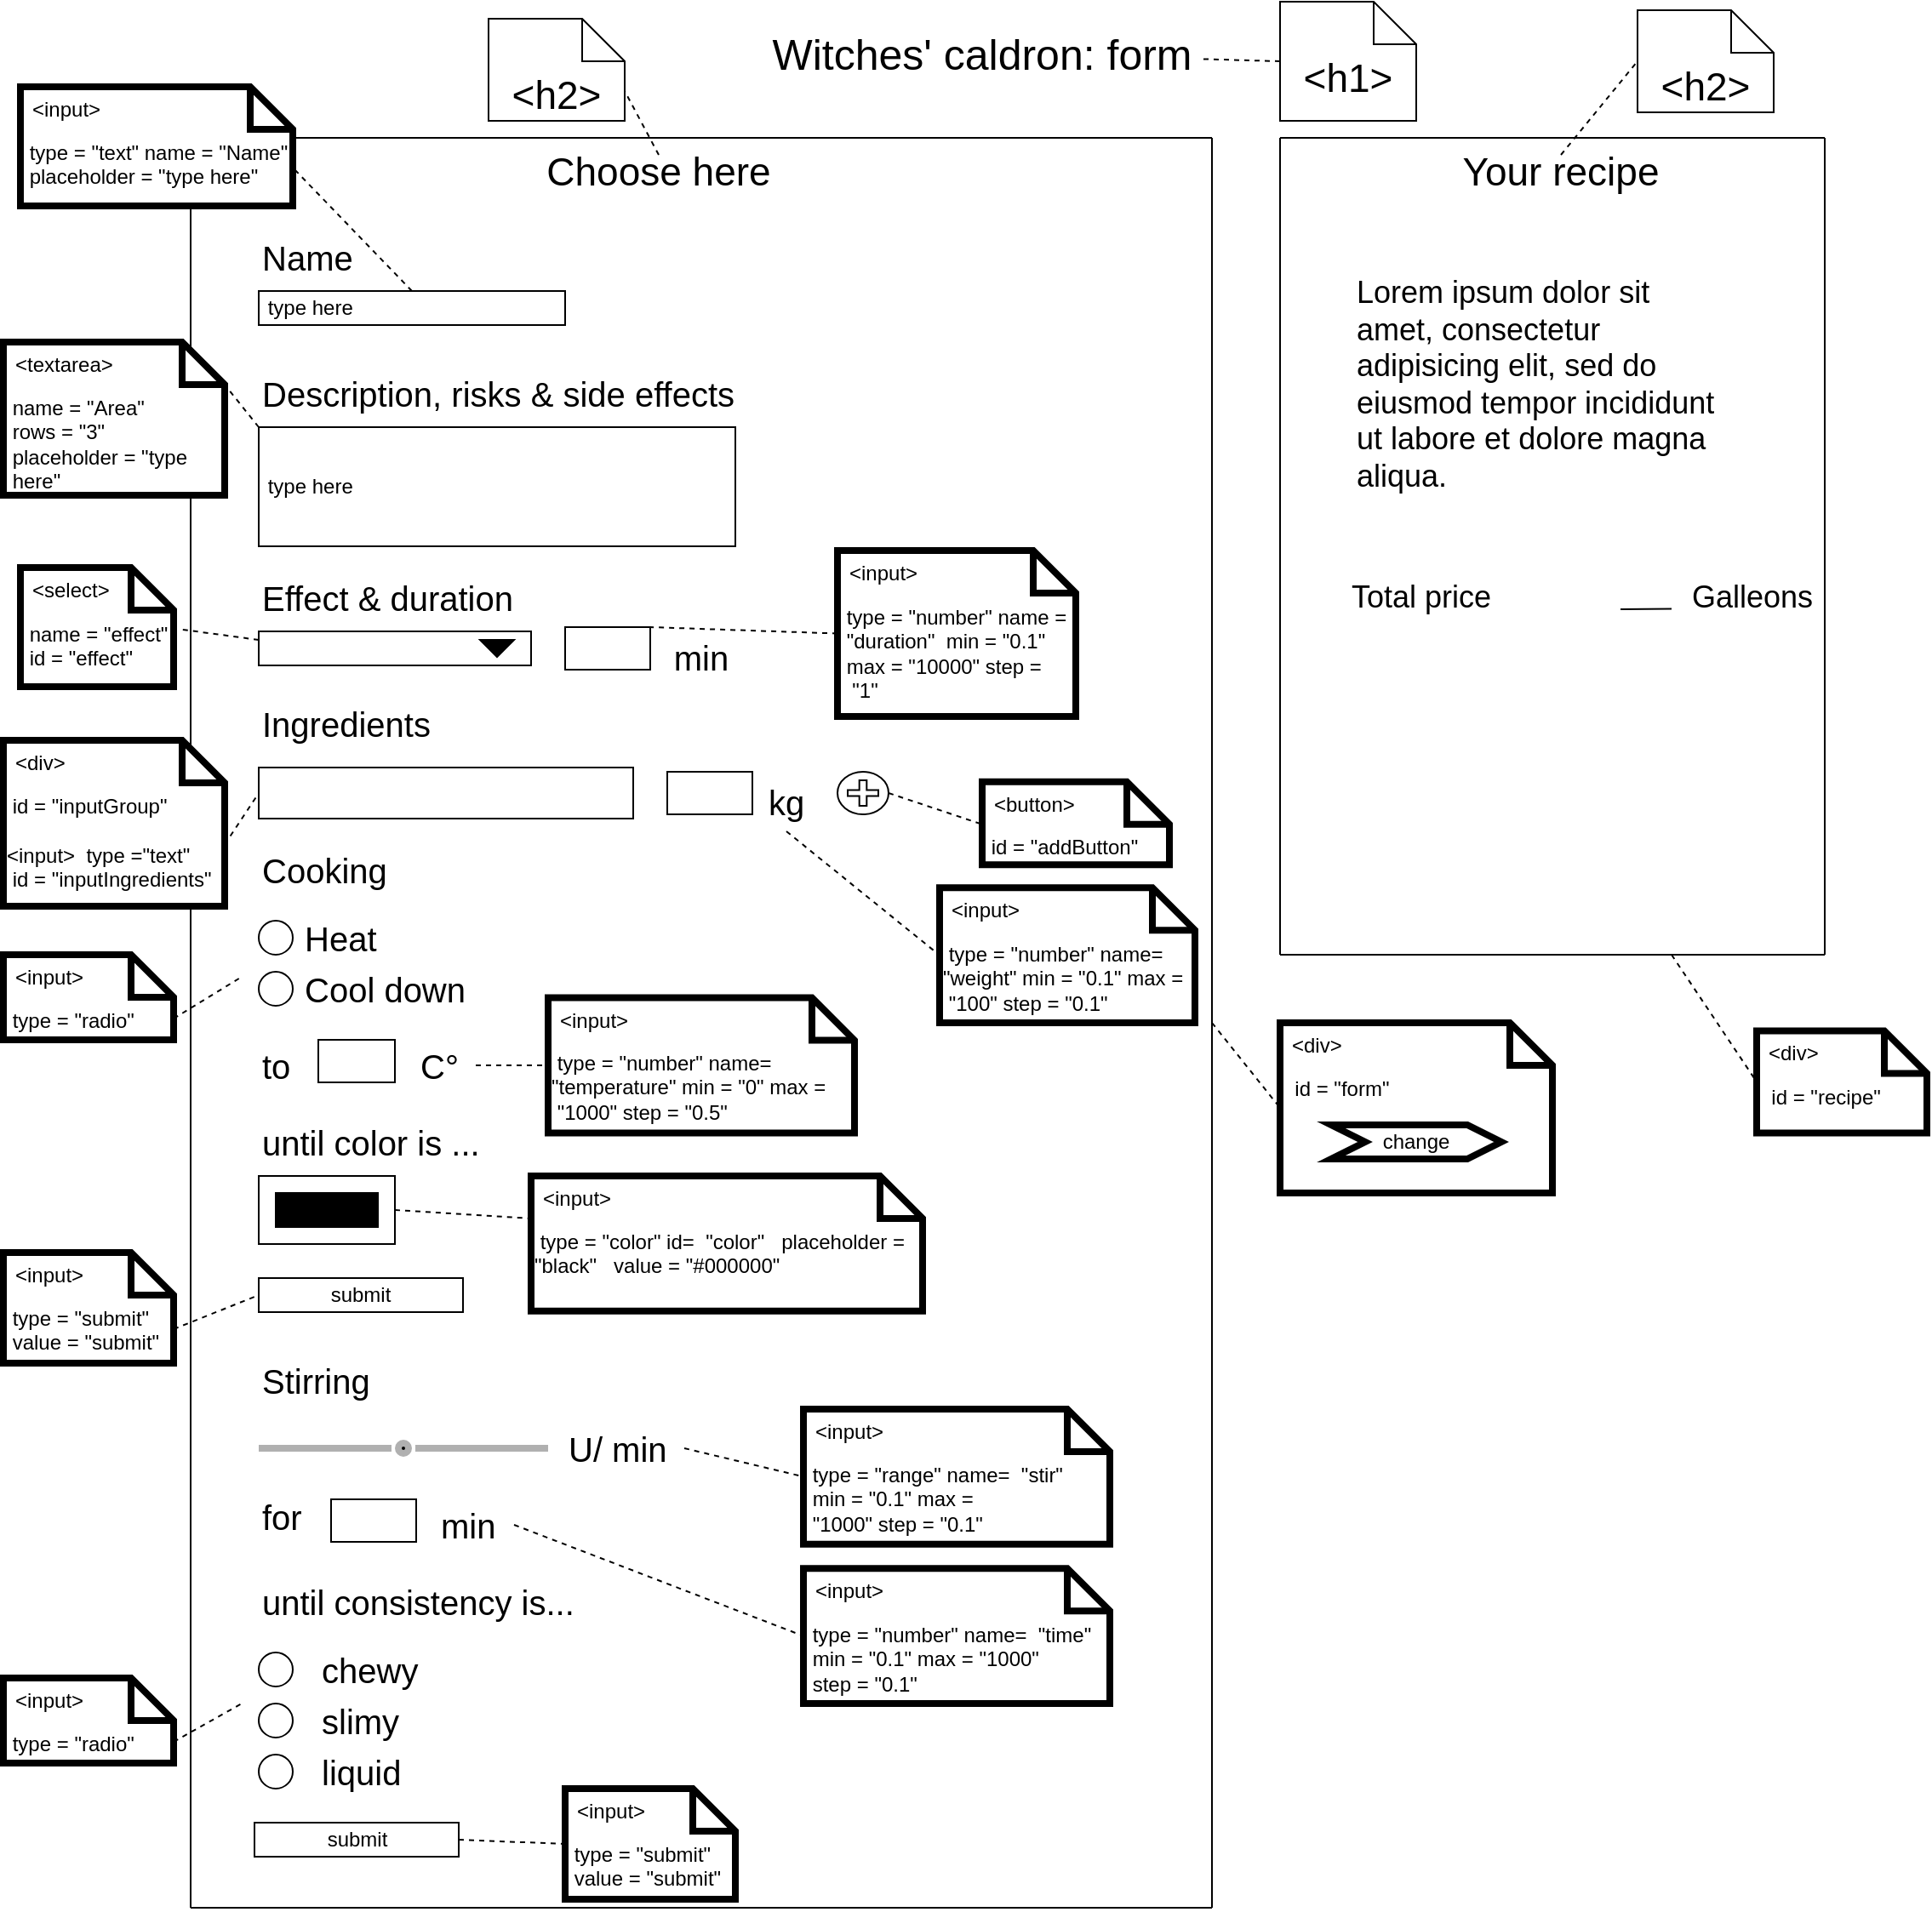 <mxfile version="13.8.7" type="device"><diagram id="XGvoF2S9h4aWeDAN1YXh" name="Page-1"><mxGraphModel dx="1426" dy="783" grid="1" gridSize="10" guides="1" tooltips="1" connect="1" arrows="1" fold="1" page="1" pageScale="1" pageWidth="1169" pageHeight="827" math="0" shadow="0"><root><mxCell id="0"/><mxCell id="1" parent="0"/><mxCell id="gTDQxoXa3avCpcBD8FzB-4" value="&lt;font style=&quot;font-size: 25px&quot;&gt;Witches' caldron: form&lt;/font&gt;" style="text;html=1;strokeColor=none;fillColor=none;align=center;verticalAlign=middle;whiteSpace=wrap;rounded=0;" vertex="1" parent="1"><mxGeometry x="455" width="260" height="60" as="geometry"/></mxCell><mxCell id="gTDQxoXa3avCpcBD8FzB-9" value="&lt;font style=&quot;font-size: 23px&quot;&gt;&amp;lt;h1&amp;gt;&lt;/font&gt;" style="shape=note2;boundedLbl=1;whiteSpace=wrap;html=1;size=25;verticalAlign=top;align=center;" vertex="1" parent="1"><mxGeometry x="760" width="80" height="70" as="geometry"/></mxCell><mxCell id="gTDQxoXa3avCpcBD8FzB-11" value="" style="endArrow=none;dashed=1;html=1;entryX=0;entryY=0.5;entryDx=0;entryDy=0;entryPerimeter=0;" edge="1" parent="1" source="gTDQxoXa3avCpcBD8FzB-4" target="gTDQxoXa3avCpcBD8FzB-9"><mxGeometry width="50" height="50" relative="1" as="geometry"><mxPoint x="480" y="440" as="sourcePoint"/><mxPoint x="530" y="390" as="targetPoint"/></mxGeometry></mxCell><mxCell id="gTDQxoXa3avCpcBD8FzB-12" style="edgeStyle=orthogonalEdgeStyle;rounded=0;orthogonalLoop=1;jettySize=auto;html=1;exitX=0.5;exitY=1;exitDx=0;exitDy=0;exitPerimeter=0;" edge="1" parent="1" source="gTDQxoXa3avCpcBD8FzB-9" target="gTDQxoXa3avCpcBD8FzB-9"><mxGeometry relative="1" as="geometry"/></mxCell><mxCell id="gTDQxoXa3avCpcBD8FzB-13" value="" style="endArrow=none;html=1;" edge="1" parent="1"><mxGeometry width="50" height="50" relative="1" as="geometry"><mxPoint x="120" y="80" as="sourcePoint"/><mxPoint x="720" y="80" as="targetPoint"/></mxGeometry></mxCell><mxCell id="gTDQxoXa3avCpcBD8FzB-15" value="" style="endArrow=none;html=1;" edge="1" parent="1"><mxGeometry width="50" height="50" relative="1" as="geometry"><mxPoint x="120" y="80" as="sourcePoint"/><mxPoint x="120" y="1120" as="targetPoint"/></mxGeometry></mxCell><mxCell id="gTDQxoXa3avCpcBD8FzB-16" value="&lt;font style=&quot;font-size: 23px&quot;&gt;Choose here&lt;/font&gt;" style="text;html=1;strokeColor=none;fillColor=none;align=center;verticalAlign=middle;whiteSpace=wrap;rounded=0;" vertex="1" parent="1"><mxGeometry x="300" y="90" width="190" height="20" as="geometry"/></mxCell><mxCell id="gTDQxoXa3avCpcBD8FzB-17" value="&lt;font style=&quot;font-size: 20px&quot;&gt;Name&lt;/font&gt;" style="text;html=1;strokeColor=none;fillColor=none;align=left;verticalAlign=middle;whiteSpace=wrap;rounded=0;" vertex="1" parent="1"><mxGeometry x="160" y="140" width="80" height="20" as="geometry"/></mxCell><mxCell id="gTDQxoXa3avCpcBD8FzB-18" value="&amp;nbsp;type here" style="rounded=0;whiteSpace=wrap;html=1;align=left;" vertex="1" parent="1"><mxGeometry x="160" y="170" width="180" height="20" as="geometry"/></mxCell><mxCell id="gTDQxoXa3avCpcBD8FzB-19" value="&lt;span style=&quot;font-size: 20px&quot;&gt;Description, risks &amp;amp; side effects&lt;/span&gt;" style="text;html=1;strokeColor=none;fillColor=none;align=left;verticalAlign=middle;whiteSpace=wrap;rounded=0;" vertex="1" parent="1"><mxGeometry x="160" y="220" width="370" height="20" as="geometry"/></mxCell><mxCell id="gTDQxoXa3avCpcBD8FzB-21" value="&lt;p style=&quot;line-height: 120%&quot;&gt;&amp;nbsp;type here&lt;/p&gt;" style="rounded=0;whiteSpace=wrap;html=1;align=left;" vertex="1" parent="1"><mxGeometry x="160" y="250" width="280" height="70" as="geometry"/></mxCell><mxCell id="gTDQxoXa3avCpcBD8FzB-22" value="&lt;span style=&quot;font-size: 20px&quot;&gt;Effect &amp;amp; duration&lt;/span&gt;" style="text;html=1;strokeColor=none;fillColor=none;align=left;verticalAlign=middle;whiteSpace=wrap;rounded=0;" vertex="1" parent="1"><mxGeometry x="160" y="340" width="370" height="20" as="geometry"/></mxCell><mxCell id="gTDQxoXa3avCpcBD8FzB-23" value="" style="rounded=0;whiteSpace=wrap;html=1;" vertex="1" parent="1"><mxGeometry x="160" y="370" width="160" height="20" as="geometry"/></mxCell><mxCell id="gTDQxoXa3avCpcBD8FzB-24" value="" style="triangle;whiteSpace=wrap;html=1;direction=south;fillColor=#000000;" vertex="1" parent="1"><mxGeometry x="290" y="375" width="20" height="10" as="geometry"/></mxCell><mxCell id="gTDQxoXa3avCpcBD8FzB-25" value="" style="rounded=0;whiteSpace=wrap;html=1;" vertex="1" parent="1"><mxGeometry x="340" y="367.5" width="50" height="25" as="geometry"/></mxCell><mxCell id="gTDQxoXa3avCpcBD8FzB-27" value="&lt;font style=&quot;font-size: 20px&quot;&gt;min&lt;/font&gt;" style="text;html=1;strokeColor=none;fillColor=none;align=center;verticalAlign=middle;whiteSpace=wrap;rounded=0;" vertex="1" parent="1"><mxGeometry x="400" y="367.5" width="40" height="35" as="geometry"/></mxCell><mxCell id="gTDQxoXa3avCpcBD8FzB-30" value="&lt;span style=&quot;font-size: 20px&quot;&gt;Ingredients&lt;/span&gt;" style="text;html=1;strokeColor=none;fillColor=none;align=left;verticalAlign=middle;whiteSpace=wrap;rounded=0;" vertex="1" parent="1"><mxGeometry x="160" y="414" width="200" height="20" as="geometry"/></mxCell><mxCell id="gTDQxoXa3avCpcBD8FzB-31" value="" style="rounded=0;whiteSpace=wrap;html=1;" vertex="1" parent="1"><mxGeometry x="160" y="450" width="220" height="30" as="geometry"/></mxCell><mxCell id="gTDQxoXa3avCpcBD8FzB-34" value="" style="shape=mxgraph.bpmn.shape;html=1;verticalLabelPosition=bottom;labelBackgroundColor=#ffffff;verticalAlign=top;align=center;perimeter=ellipsePerimeter;outlineConnect=0;outline=standard;symbol=parallelMultiple;" vertex="1" parent="1"><mxGeometry x="500" y="452.5" width="30" height="25" as="geometry"/></mxCell><mxCell id="gTDQxoXa3avCpcBD8FzB-35" value="" style="rounded=0;whiteSpace=wrap;html=1;" vertex="1" parent="1"><mxGeometry x="400" y="452.5" width="50" height="25" as="geometry"/></mxCell><mxCell id="gTDQxoXa3avCpcBD8FzB-36" value="&lt;font style=&quot;font-size: 20px&quot;&gt;kg&lt;/font&gt;" style="text;html=1;strokeColor=none;fillColor=none;align=center;verticalAlign=middle;whiteSpace=wrap;rounded=0;" vertex="1" parent="1"><mxGeometry x="450" y="452.5" width="40" height="35" as="geometry"/></mxCell><mxCell id="gTDQxoXa3avCpcBD8FzB-37" value="&lt;span style=&quot;font-size: 20px&quot;&gt;Cooking&lt;/span&gt;" style="text;html=1;strokeColor=none;fillColor=none;align=left;verticalAlign=middle;whiteSpace=wrap;rounded=0;" vertex="1" parent="1"><mxGeometry x="160" y="500" width="200" height="20" as="geometry"/></mxCell><mxCell id="gTDQxoXa3avCpcBD8FzB-38" value="" style="ellipse;whiteSpace=wrap;html=1;aspect=fixed;fillColor=#FFFFFF;" vertex="1" parent="1"><mxGeometry x="160" y="540" width="20" height="20" as="geometry"/></mxCell><mxCell id="gTDQxoXa3avCpcBD8FzB-40" value="&lt;span style=&quot;font-size: 20px&quot;&gt;Heat&lt;/span&gt;" style="text;html=1;strokeColor=none;fillColor=none;align=left;verticalAlign=middle;whiteSpace=wrap;rounded=0;" vertex="1" parent="1"><mxGeometry x="185" y="540" width="70" height="20" as="geometry"/></mxCell><mxCell id="gTDQxoXa3avCpcBD8FzB-42" value="" style="ellipse;whiteSpace=wrap;html=1;aspect=fixed;fillColor=#FFFFFF;" vertex="1" parent="1"><mxGeometry x="160" y="570" width="20" height="20" as="geometry"/></mxCell><mxCell id="gTDQxoXa3avCpcBD8FzB-43" value="&lt;span style=&quot;font-size: 20px&quot;&gt;Cool down&lt;/span&gt;" style="text;html=1;strokeColor=none;fillColor=none;align=left;verticalAlign=middle;whiteSpace=wrap;rounded=0;" vertex="1" parent="1"><mxGeometry x="185" y="570" width="110" height="20" as="geometry"/></mxCell><mxCell id="gTDQxoXa3avCpcBD8FzB-44" value="&lt;span style=&quot;font-size: 20px&quot;&gt;to&lt;/span&gt;" style="text;html=1;strokeColor=none;fillColor=none;align=left;verticalAlign=middle;whiteSpace=wrap;rounded=0;" vertex="1" parent="1"><mxGeometry x="160" y="615" width="20" height="20" as="geometry"/></mxCell><mxCell id="gTDQxoXa3avCpcBD8FzB-47" value="" style="rounded=0;whiteSpace=wrap;html=1;" vertex="1" parent="1"><mxGeometry x="195" y="610" width="45" height="25" as="geometry"/></mxCell><mxCell id="gTDQxoXa3avCpcBD8FzB-49" value="&lt;span style=&quot;font-size: 20px&quot;&gt;C°&lt;/span&gt;" style="text;html=1;strokeColor=none;fillColor=none;align=left;verticalAlign=middle;whiteSpace=wrap;rounded=0;" vertex="1" parent="1"><mxGeometry x="252.5" y="615" width="35" height="20" as="geometry"/></mxCell><mxCell id="gTDQxoXa3avCpcBD8FzB-50" value="&lt;span style=&quot;font-size: 20px&quot;&gt;until color is ...&lt;/span&gt;" style="text;html=1;strokeColor=none;fillColor=none;align=left;verticalAlign=middle;whiteSpace=wrap;rounded=0;" vertex="1" parent="1"><mxGeometry x="160" y="660" width="140" height="20" as="geometry"/></mxCell><mxCell id="gTDQxoXa3avCpcBD8FzB-51" value="" style="rounded=0;whiteSpace=wrap;html=1;fillColor=#FFFFFF;" vertex="1" parent="1"><mxGeometry x="160" y="690" width="80" height="40" as="geometry"/></mxCell><mxCell id="gTDQxoXa3avCpcBD8FzB-52" value="" style="rounded=0;whiteSpace=wrap;html=1;fillColor=#000000;" vertex="1" parent="1"><mxGeometry x="170" y="700" width="60" height="20" as="geometry"/></mxCell><mxCell id="gTDQxoXa3avCpcBD8FzB-54" value="submit" style="rounded=0;whiteSpace=wrap;html=1;" vertex="1" parent="1"><mxGeometry x="160" y="750" width="120" height="20" as="geometry"/></mxCell><mxCell id="gTDQxoXa3avCpcBD8FzB-55" value="&lt;span style=&quot;font-size: 20px&quot;&gt;Stirring&lt;/span&gt;" style="text;html=1;strokeColor=none;fillColor=none;align=left;verticalAlign=middle;whiteSpace=wrap;rounded=0;" vertex="1" parent="1"><mxGeometry x="160" y="800" width="200" height="20" as="geometry"/></mxCell><mxCell id="gTDQxoXa3avCpcBD8FzB-56" value="" style="dashed=0;verticalLabelPosition=bottom;verticalAlign=top;align=center;shape=mxgraph.gmdl.sliderDisabled2;strokeColor=#b0b0b0;strokeWidth=4;handleSize=6;shadow=0;hPos=50;fillColor=#000000;" vertex="1" parent="1"><mxGeometry x="160" y="840" width="170" height="20" as="geometry"/></mxCell><mxCell id="gTDQxoXa3avCpcBD8FzB-57" value="&lt;span style=&quot;font-size: 20px&quot;&gt;for&amp;nbsp;&lt;/span&gt;" style="text;html=1;strokeColor=none;fillColor=none;align=left;verticalAlign=middle;whiteSpace=wrap;rounded=0;" vertex="1" parent="1"><mxGeometry x="160" y="880" width="30" height="20" as="geometry"/></mxCell><mxCell id="gTDQxoXa3avCpcBD8FzB-58" value="" style="rounded=0;whiteSpace=wrap;html=1;" vertex="1" parent="1"><mxGeometry x="202.5" y="880" width="50" height="25" as="geometry"/></mxCell><mxCell id="gTDQxoXa3avCpcBD8FzB-59" value="&lt;span style=&quot;font-size: 20px&quot;&gt;min&lt;/span&gt;" style="text;html=1;strokeColor=none;fillColor=none;align=left;verticalAlign=middle;whiteSpace=wrap;rounded=0;" vertex="1" parent="1"><mxGeometry x="265" y="885" width="45" height="20" as="geometry"/></mxCell><mxCell id="gTDQxoXa3avCpcBD8FzB-60" value="&lt;span style=&quot;font-size: 20px&quot;&gt;until consistency is...&lt;/span&gt;" style="text;html=1;strokeColor=none;fillColor=none;align=left;verticalAlign=middle;whiteSpace=wrap;rounded=0;" vertex="1" parent="1"><mxGeometry x="160" y="930" width="200" height="20" as="geometry"/></mxCell><mxCell id="gTDQxoXa3avCpcBD8FzB-62" value="" style="ellipse;whiteSpace=wrap;html=1;aspect=fixed;fillColor=#FFFFFF;" vertex="1" parent="1"><mxGeometry x="160" y="970" width="20" height="20" as="geometry"/></mxCell><mxCell id="gTDQxoXa3avCpcBD8FzB-63" value="" style="ellipse;whiteSpace=wrap;html=1;aspect=fixed;fillColor=#FFFFFF;" vertex="1" parent="1"><mxGeometry x="160" y="1000" width="20" height="20" as="geometry"/></mxCell><mxCell id="gTDQxoXa3avCpcBD8FzB-64" value="" style="ellipse;whiteSpace=wrap;html=1;aspect=fixed;fillColor=#FFFFFF;" vertex="1" parent="1"><mxGeometry x="160" y="1030" width="20" height="20" as="geometry"/></mxCell><mxCell id="gTDQxoXa3avCpcBD8FzB-66" value="&lt;span style=&quot;font-size: 20px&quot;&gt;chewy&lt;/span&gt;" style="text;html=1;strokeColor=none;fillColor=none;align=left;verticalAlign=middle;whiteSpace=wrap;rounded=0;" vertex="1" parent="1"><mxGeometry x="195" y="970" width="70" height="20" as="geometry"/></mxCell><mxCell id="gTDQxoXa3avCpcBD8FzB-67" value="&lt;span style=&quot;font-size: 20px&quot;&gt;slimy&lt;/span&gt;" style="text;html=1;strokeColor=none;fillColor=none;align=left;verticalAlign=middle;whiteSpace=wrap;rounded=0;" vertex="1" parent="1"><mxGeometry x="195" y="1000" width="70" height="20" as="geometry"/></mxCell><mxCell id="gTDQxoXa3avCpcBD8FzB-69" value="&lt;span style=&quot;font-size: 20px&quot;&gt;liquid&lt;/span&gt;" style="text;html=1;strokeColor=none;fillColor=none;align=left;verticalAlign=middle;whiteSpace=wrap;rounded=0;" vertex="1" parent="1"><mxGeometry x="195" y="1030" width="70" height="20" as="geometry"/></mxCell><mxCell id="gTDQxoXa3avCpcBD8FzB-70" value="submit" style="rounded=0;whiteSpace=wrap;html=1;" vertex="1" parent="1"><mxGeometry x="157.5" y="1070" width="120" height="20" as="geometry"/></mxCell><mxCell id="gTDQxoXa3avCpcBD8FzB-72" value="" style="endArrow=none;html=1;" edge="1" parent="1"><mxGeometry width="50" height="50" relative="1" as="geometry"><mxPoint x="120" y="1120" as="sourcePoint"/><mxPoint x="720" y="1120" as="targetPoint"/></mxGeometry></mxCell><mxCell id="gTDQxoXa3avCpcBD8FzB-73" value="" style="endArrow=none;html=1;" edge="1" parent="1"><mxGeometry width="50" height="50" relative="1" as="geometry"><mxPoint x="720" y="1120" as="sourcePoint"/><mxPoint x="720" y="80" as="targetPoint"/></mxGeometry></mxCell><mxCell id="gTDQxoXa3avCpcBD8FzB-74" value="" style="endArrow=none;html=1;" edge="1" parent="1"><mxGeometry width="50" height="50" relative="1" as="geometry"><mxPoint x="760.0" y="80.0" as="sourcePoint"/><mxPoint x="1080" y="80" as="targetPoint"/></mxGeometry></mxCell><mxCell id="gTDQxoXa3avCpcBD8FzB-75" value="" style="endArrow=none;html=1;" edge="1" parent="1"><mxGeometry width="50" height="50" relative="1" as="geometry"><mxPoint x="760" y="560" as="sourcePoint"/><mxPoint x="760" y="80.0" as="targetPoint"/></mxGeometry></mxCell><mxCell id="gTDQxoXa3avCpcBD8FzB-76" value="" style="endArrow=none;html=1;" edge="1" parent="1"><mxGeometry width="50" height="50" relative="1" as="geometry"><mxPoint x="1080" y="560" as="sourcePoint"/><mxPoint x="1080" y="80.0" as="targetPoint"/></mxGeometry></mxCell><mxCell id="gTDQxoXa3avCpcBD8FzB-77" value="&lt;font style=&quot;font-size: 23px&quot;&gt;Your recipe&lt;/font&gt;" style="text;html=1;strokeColor=none;fillColor=none;align=center;verticalAlign=middle;whiteSpace=wrap;rounded=0;" vertex="1" parent="1"><mxGeometry x="830" y="90" width="190" height="20" as="geometry"/></mxCell><mxCell id="gTDQxoXa3avCpcBD8FzB-78" value="&lt;h1&gt;&lt;br&gt;&lt;/h1&gt;&lt;p&gt;&lt;font style=&quot;font-size: 18px&quot;&gt;Lorem ipsum dolor sit amet, consectetur adipisicing elit, sed do eiusmod tempor incididunt ut labore et dolore magna aliqua.&lt;/font&gt;&lt;/p&gt;" style="text;html=1;strokeColor=none;fillColor=none;spacing=5;spacingTop=-20;whiteSpace=wrap;overflow=hidden;rounded=0;" vertex="1" parent="1"><mxGeometry x="800" y="110" width="230" height="260" as="geometry"/></mxCell><mxCell id="gTDQxoXa3avCpcBD8FzB-79" value="&lt;font style=&quot;font-size: 18px&quot;&gt;Total price&lt;/font&gt;" style="text;html=1;strokeColor=none;fillColor=none;align=left;verticalAlign=middle;whiteSpace=wrap;rounded=0;" vertex="1" parent="1"><mxGeometry x="800" y="340" width="110" height="20" as="geometry"/></mxCell><mxCell id="gTDQxoXa3avCpcBD8FzB-81" value="&lt;font style=&quot;font-size: 18px&quot;&gt;Galleons&lt;/font&gt;" style="text;html=1;strokeColor=none;fillColor=none;align=left;verticalAlign=middle;whiteSpace=wrap;rounded=0;" vertex="1" parent="1"><mxGeometry x="1000" y="340" width="80" height="20" as="geometry"/></mxCell><mxCell id="gTDQxoXa3avCpcBD8FzB-82" value="" style="endArrow=none;html=1;" edge="1" parent="1"><mxGeometry width="50" height="50" relative="1" as="geometry"><mxPoint x="960" y="357" as="sourcePoint"/><mxPoint x="990" y="356.79" as="targetPoint"/></mxGeometry></mxCell><mxCell id="gTDQxoXa3avCpcBD8FzB-83" value="" style="endArrow=none;html=1;" edge="1" parent="1"><mxGeometry width="50" height="50" relative="1" as="geometry"><mxPoint x="760" y="560" as="sourcePoint"/><mxPoint x="1080" y="560" as="targetPoint"/></mxGeometry></mxCell><mxCell id="gTDQxoXa3avCpcBD8FzB-84" value="&lt;span style=&quot;font-size: 20px&quot;&gt;U/ min&lt;/span&gt;" style="text;html=1;strokeColor=none;fillColor=none;align=left;verticalAlign=middle;whiteSpace=wrap;rounded=0;" vertex="1" parent="1"><mxGeometry x="340" y="840" width="70" height="20" as="geometry"/></mxCell><mxCell id="gTDQxoXa3avCpcBD8FzB-85" value="&lt;font style=&quot;font-size: 23px&quot;&gt;&amp;lt;h2&amp;gt;&lt;/font&gt;" style="shape=note2;boundedLbl=1;whiteSpace=wrap;html=1;size=25;verticalAlign=top;align=center;" vertex="1" parent="1"><mxGeometry x="295" y="10" width="80" height="60" as="geometry"/></mxCell><mxCell id="gTDQxoXa3avCpcBD8FzB-86" value="" style="endArrow=none;dashed=1;html=1;entryX=0;entryY=0;entryDx=80;entryDy=42.5;entryPerimeter=0;exitX=0.5;exitY=0;exitDx=0;exitDy=0;" edge="1" parent="1" source="gTDQxoXa3avCpcBD8FzB-16" target="gTDQxoXa3avCpcBD8FzB-85"><mxGeometry width="50" height="50" relative="1" as="geometry"><mxPoint x="730" y="370" as="sourcePoint"/><mxPoint x="780" y="320" as="targetPoint"/></mxGeometry></mxCell><mxCell id="gTDQxoXa3avCpcBD8FzB-87" value="&lt;font style=&quot;font-size: 23px&quot;&gt;&amp;lt;h2&amp;gt;&lt;/font&gt;" style="shape=note2;boundedLbl=1;whiteSpace=wrap;html=1;size=25;verticalAlign=top;align=center;" vertex="1" parent="1"><mxGeometry x="970" y="5" width="80" height="60" as="geometry"/></mxCell><mxCell id="gTDQxoXa3avCpcBD8FzB-88" value="" style="endArrow=none;dashed=1;html=1;entryX=0;entryY=0.5;entryDx=0;entryDy=0;entryPerimeter=0;exitX=0.5;exitY=0;exitDx=0;exitDy=0;" edge="1" parent="1" source="gTDQxoXa3avCpcBD8FzB-77" target="gTDQxoXa3avCpcBD8FzB-87"><mxGeometry width="50" height="50" relative="1" as="geometry"><mxPoint x="725" y="43.714" as="sourcePoint"/><mxPoint x="770" y="45.0" as="targetPoint"/></mxGeometry></mxCell><mxCell id="gTDQxoXa3avCpcBD8FzB-90" value="&amp;nbsp;type = &quot;text&quot; name = &quot;Name&quot;&lt;br&gt;&amp;nbsp;placeholder = &quot;type here&quot;" style="shape=note2;boundedLbl=1;whiteSpace=wrap;html=1;size=25;verticalAlign=top;align=left;strokeWidth=4;fillColor=#FFFFFF;" vertex="1" parent="1"><mxGeometry x="20" y="50" width="160" height="70" as="geometry"/></mxCell><mxCell id="gTDQxoXa3avCpcBD8FzB-91" value="&lt;input&gt;" style="resizeWidth=1;part=1;strokeColor=none;fillColor=none;align=left;spacingLeft=5;" vertex="1" parent="gTDQxoXa3avCpcBD8FzB-90"><mxGeometry width="160" height="25" relative="1" as="geometry"/></mxCell><mxCell id="gTDQxoXa3avCpcBD8FzB-93" value="" style="endArrow=none;dashed=1;html=1;entryX=0;entryY=0;entryDx=160;entryDy=47.5;entryPerimeter=0;exitX=0.5;exitY=0;exitDx=0;exitDy=0;" edge="1" parent="1" source="gTDQxoXa3avCpcBD8FzB-18" target="gTDQxoXa3avCpcBD8FzB-90"><mxGeometry width="50" height="50" relative="1" as="geometry"><mxPoint x="250" y="160" as="sourcePoint"/><mxPoint x="385.0" y="62.5" as="targetPoint"/></mxGeometry></mxCell><mxCell id="gTDQxoXa3avCpcBD8FzB-95" value="&amp;nbsp;name = &quot;Area&quot;&amp;nbsp;&lt;br&gt;&amp;nbsp;rows = &quot;3&quot;&lt;br&gt;&amp;nbsp;placeholder = &quot;type&amp;nbsp; &amp;nbsp;here&quot;" style="shape=note2;boundedLbl=1;whiteSpace=wrap;html=1;size=25;verticalAlign=top;align=left;strokeWidth=4;fillColor=#FFFFFF;" vertex="1" parent="1"><mxGeometry x="10" y="200" width="130" height="90" as="geometry"/></mxCell><mxCell id="gTDQxoXa3avCpcBD8FzB-96" value="&lt;textarea&gt;" style="resizeWidth=1;part=1;strokeColor=none;fillColor=none;align=left;spacingLeft=5;" vertex="1" parent="gTDQxoXa3avCpcBD8FzB-95"><mxGeometry width="130" height="25" relative="1" as="geometry"/></mxCell><mxCell id="gTDQxoXa3avCpcBD8FzB-97" value="" style="endArrow=none;dashed=1;html=1;entryX=1;entryY=1;entryDx=0;entryDy=0;exitX=0;exitY=0;exitDx=0;exitDy=0;" edge="1" parent="1" source="gTDQxoXa3avCpcBD8FzB-21" target="gTDQxoXa3avCpcBD8FzB-96"><mxGeometry width="50" height="50" relative="1" as="geometry"><mxPoint x="230.0" y="150.0" as="sourcePoint"/><mxPoint x="190.0" y="107.5" as="targetPoint"/></mxGeometry></mxCell><mxCell id="gTDQxoXa3avCpcBD8FzB-99" value="&amp;nbsp; id = &quot;form&quot;" style="shape=note2;boundedLbl=1;whiteSpace=wrap;html=1;size=25;verticalAlign=top;align=left;strokeWidth=4;fillColor=#FFFFFF;" vertex="1" parent="1"><mxGeometry x="760" y="600" width="160" height="100" as="geometry"/></mxCell><mxCell id="gTDQxoXa3avCpcBD8FzB-100" value="&lt;div&gt;" style="resizeWidth=1;part=1;strokeColor=none;fillColor=none;align=left;spacingLeft=5;" vertex="1" parent="gTDQxoXa3avCpcBD8FzB-99"><mxGeometry width="160" height="25" relative="1" as="geometry"/></mxCell><mxCell id="gTDQxoXa3avCpcBD8FzB-101" value="change" style="shape=step;perimeter=stepPerimeter;whiteSpace=wrap;html=1;fixedSize=1;strokeWidth=4;fillColor=#FFFFFF;" vertex="1" parent="gTDQxoXa3avCpcBD8FzB-99"><mxGeometry x="30" y="60" width="100" height="20" as="geometry"/></mxCell><mxCell id="gTDQxoXa3avCpcBD8FzB-102" value="" style="endArrow=none;dashed=1;html=1;entryX=0;entryY=0.5;entryDx=0;entryDy=0;entryPerimeter=0;" edge="1" parent="1" target="gTDQxoXa3avCpcBD8FzB-99"><mxGeometry width="50" height="50" relative="1" as="geometry"><mxPoint x="720" y="600" as="sourcePoint"/><mxPoint x="540" y="620" as="targetPoint"/></mxGeometry></mxCell><mxCell id="gTDQxoXa3avCpcBD8FzB-106" value="&amp;nbsp;name = &quot;effect&quot;&lt;br&gt;&amp;nbsp;id = &quot;effect&quot;" style="shape=note2;boundedLbl=1;whiteSpace=wrap;html=1;size=25;verticalAlign=top;align=left;strokeWidth=4;fillColor=#FFFFFF;" vertex="1" parent="1"><mxGeometry x="20" y="332.5" width="90" height="70" as="geometry"/></mxCell><mxCell id="gTDQxoXa3avCpcBD8FzB-107" value="&lt;select&gt;" style="resizeWidth=1;part=1;strokeColor=none;fillColor=none;align=left;spacingLeft=5;" vertex="1" parent="gTDQxoXa3avCpcBD8FzB-106"><mxGeometry width="90" height="25" relative="1" as="geometry"/></mxCell><mxCell id="gTDQxoXa3avCpcBD8FzB-109" value="" style="endArrow=none;dashed=1;html=1;entryX=1.038;entryY=0.517;entryDx=0;entryDy=0;exitX=0;exitY=0.25;exitDx=0;exitDy=0;entryPerimeter=0;" edge="1" parent="1" source="gTDQxoXa3avCpcBD8FzB-23" target="gTDQxoXa3avCpcBD8FzB-106"><mxGeometry width="50" height="50" relative="1" as="geometry"><mxPoint x="170.0" y="260" as="sourcePoint"/><mxPoint x="150.0" y="235.0" as="targetPoint"/></mxGeometry></mxCell><mxCell id="gTDQxoXa3avCpcBD8FzB-113" value="&amp;nbsp;type = &quot;number&quot; name =&lt;br&gt;&amp;nbsp;&quot;duration&quot;&amp;nbsp; min = &quot;0.1&quot;&amp;nbsp; &amp;nbsp;max = &quot;10000&quot; step =&lt;br&gt;&amp;nbsp; &quot;1&quot;" style="shape=note2;boundedLbl=1;whiteSpace=wrap;html=1;size=25;verticalAlign=top;align=left;strokeWidth=4;fillColor=#FFFFFF;" vertex="1" parent="1"><mxGeometry x="500" y="322.5" width="140" height="97.5" as="geometry"/></mxCell><mxCell id="gTDQxoXa3avCpcBD8FzB-114" value="&lt;input&gt;" style="resizeWidth=1;part=1;strokeColor=none;fillColor=none;align=left;spacingLeft=5;" vertex="1" parent="gTDQxoXa3avCpcBD8FzB-113"><mxGeometry width="140" height="25" relative="1" as="geometry"/></mxCell><mxCell id="gTDQxoXa3avCpcBD8FzB-116" value="" style="endArrow=none;dashed=1;html=1;entryX=1;entryY=0;entryDx=0;entryDy=0;exitX=0;exitY=0.5;exitDx=0;exitDy=0;exitPerimeter=0;" edge="1" parent="1" source="gTDQxoXa3avCpcBD8FzB-113" target="gTDQxoXa3avCpcBD8FzB-25"><mxGeometry width="50" height="50" relative="1" as="geometry"><mxPoint x="170.0" y="385" as="sourcePoint"/><mxPoint x="123.42" y="378.69" as="targetPoint"/></mxGeometry></mxCell><mxCell id="gTDQxoXa3avCpcBD8FzB-118" style="edgeStyle=orthogonalEdgeStyle;rounded=0;orthogonalLoop=1;jettySize=auto;html=1;exitX=0.5;exitY=1;exitDx=0;exitDy=0;exitPerimeter=0;" edge="1" parent="1" source="gTDQxoXa3avCpcBD8FzB-113" target="gTDQxoXa3avCpcBD8FzB-113"><mxGeometry relative="1" as="geometry"/></mxCell><mxCell id="gTDQxoXa3avCpcBD8FzB-119" value="&amp;nbsp;id = &quot;inputGroup&quot;&lt;br&gt;&amp;nbsp;&lt;br&gt;&amp;lt;input&amp;gt;&amp;nbsp; type =&quot;text&quot;&lt;br&gt;&amp;nbsp;id = &quot;inputIngredients&quot;" style="shape=note2;boundedLbl=1;whiteSpace=wrap;html=1;size=25;verticalAlign=top;align=left;strokeWidth=4;fillColor=#FFFFFF;" vertex="1" parent="1"><mxGeometry x="10" y="434" width="130" height="97.5" as="geometry"/></mxCell><mxCell id="gTDQxoXa3avCpcBD8FzB-120" value="&lt;div&gt;" style="resizeWidth=1;part=1;strokeColor=none;fillColor=none;align=left;spacingLeft=5;" vertex="1" parent="gTDQxoXa3avCpcBD8FzB-119"><mxGeometry width="130" height="25" relative="1" as="geometry"/></mxCell><mxCell id="gTDQxoXa3avCpcBD8FzB-123" value="" style="endArrow=none;dashed=1;html=1;entryX=0;entryY=0.5;entryDx=0;entryDy=0;exitX=0;exitY=0;exitDx=130;exitDy=61.25;exitPerimeter=0;" edge="1" parent="1" source="gTDQxoXa3avCpcBD8FzB-119" target="gTDQxoXa3avCpcBD8FzB-31"><mxGeometry width="50" height="50" relative="1" as="geometry"><mxPoint x="510.0" y="381.25" as="sourcePoint"/><mxPoint x="400.0" y="377.5" as="targetPoint"/></mxGeometry></mxCell><mxCell id="gTDQxoXa3avCpcBD8FzB-124" value="&amp;nbsp;id = &quot;addButton&quot;" style="shape=note2;boundedLbl=1;whiteSpace=wrap;html=1;size=25;verticalAlign=top;align=left;strokeWidth=4;fillColor=#FFFFFF;" vertex="1" parent="1"><mxGeometry x="585" y="458.38" width="110" height="48.75" as="geometry"/></mxCell><mxCell id="gTDQxoXa3avCpcBD8FzB-125" value="&lt;button&gt;" style="resizeWidth=1;part=1;strokeColor=none;fillColor=none;align=left;spacingLeft=5;" vertex="1" parent="gTDQxoXa3avCpcBD8FzB-124"><mxGeometry width="110" height="25" relative="1" as="geometry"/></mxCell><mxCell id="gTDQxoXa3avCpcBD8FzB-126" value="" style="endArrow=none;dashed=1;html=1;entryX=0;entryY=1;entryDx=0;entryDy=0;exitX=1;exitY=0.5;exitDx=0;exitDy=0;" edge="1" parent="1" source="gTDQxoXa3avCpcBD8FzB-34" target="gTDQxoXa3avCpcBD8FzB-125"><mxGeometry width="50" height="50" relative="1" as="geometry"><mxPoint x="490" y="690" as="sourcePoint"/><mxPoint x="540" y="640" as="targetPoint"/></mxGeometry></mxCell><mxCell id="gTDQxoXa3avCpcBD8FzB-130" value="&amp;nbsp;type = &quot;radio&quot;" style="shape=note2;boundedLbl=1;whiteSpace=wrap;html=1;size=25;verticalAlign=top;align=left;strokeWidth=4;fillColor=#FFFFFF;" vertex="1" parent="1"><mxGeometry x="10" y="560" width="100" height="50" as="geometry"/></mxCell><mxCell id="gTDQxoXa3avCpcBD8FzB-131" value="&lt;input&gt;" style="resizeWidth=1;part=1;strokeColor=none;fillColor=none;align=left;spacingLeft=5;" vertex="1" parent="gTDQxoXa3avCpcBD8FzB-130"><mxGeometry width="100" height="25" relative="1" as="geometry"/></mxCell><mxCell id="gTDQxoXa3avCpcBD8FzB-132" value="" style="endArrow=none;dashed=1;html=1;exitX=0;exitY=0;exitDx=100;exitDy=37.5;exitPerimeter=0;" edge="1" parent="1" source="gTDQxoXa3avCpcBD8FzB-130"><mxGeometry width="50" height="50" relative="1" as="geometry"><mxPoint x="150.0" y="505.25" as="sourcePoint"/><mxPoint x="150" y="573" as="targetPoint"/></mxGeometry></mxCell><mxCell id="gTDQxoXa3avCpcBD8FzB-134" value="&amp;nbsp;type = &quot;number&quot; name=&amp;nbsp; &quot;temperature&quot; min = &quot;0&quot; max =&amp;nbsp;&lt;br&gt;&amp;nbsp;&quot;1000&quot; step = &quot;0.5&quot;" style="shape=note2;boundedLbl=1;whiteSpace=wrap;html=1;size=25;verticalAlign=top;align=left;strokeWidth=4;fillColor=#FFFFFF;" vertex="1" parent="1"><mxGeometry x="330" y="585.31" width="180" height="79.38" as="geometry"/></mxCell><mxCell id="gTDQxoXa3avCpcBD8FzB-135" value="&lt;input&gt;" style="resizeWidth=1;part=1;strokeColor=none;fillColor=none;align=left;spacingLeft=5;" vertex="1" parent="gTDQxoXa3avCpcBD8FzB-134"><mxGeometry width="180" height="25" relative="1" as="geometry"/></mxCell><mxCell id="gTDQxoXa3avCpcBD8FzB-137" value="" style="endArrow=none;dashed=1;html=1;exitX=1;exitY=0.5;exitDx=0;exitDy=0;entryX=0;entryY=0.5;entryDx=0;entryDy=0;entryPerimeter=0;" edge="1" parent="1" source="gTDQxoXa3avCpcBD8FzB-49" target="gTDQxoXa3avCpcBD8FzB-134"><mxGeometry width="50" height="50" relative="1" as="geometry"><mxPoint x="120.0" y="607.5" as="sourcePoint"/><mxPoint x="160.0" y="583" as="targetPoint"/></mxGeometry></mxCell><mxCell id="gTDQxoXa3avCpcBD8FzB-138" value="&amp;nbsp;type = &quot;number&quot; name=&amp;nbsp; &quot;weight&quot; min = &quot;0.1&quot; max =&amp;nbsp;&lt;br&gt;&amp;nbsp;&quot;100&quot; step = &quot;0.1&quot;" style="shape=note2;boundedLbl=1;whiteSpace=wrap;html=1;size=25;verticalAlign=top;align=left;strokeWidth=4;fillColor=#FFFFFF;" vertex="1" parent="1"><mxGeometry x="560" y="520.62" width="150" height="79.38" as="geometry"/></mxCell><mxCell id="gTDQxoXa3avCpcBD8FzB-139" value="&lt;input&gt;" style="resizeWidth=1;part=1;strokeColor=none;fillColor=none;align=left;spacingLeft=5;" vertex="1" parent="gTDQxoXa3avCpcBD8FzB-138"><mxGeometry width="150" height="25" relative="1" as="geometry"/></mxCell><mxCell id="gTDQxoXa3avCpcBD8FzB-142" value="" style="endArrow=none;dashed=1;html=1;entryX=0;entryY=0.5;entryDx=0;entryDy=0;exitX=0.5;exitY=1;exitDx=0;exitDy=0;entryPerimeter=0;" edge="1" parent="1" source="gTDQxoXa3avCpcBD8FzB-36" target="gTDQxoXa3avCpcBD8FzB-138"><mxGeometry width="50" height="50" relative="1" as="geometry"><mxPoint x="540.0" y="475" as="sourcePoint"/><mxPoint x="595.0" y="493.38" as="targetPoint"/></mxGeometry></mxCell><mxCell id="gTDQxoXa3avCpcBD8FzB-143" value="&amp;nbsp;type = &quot;color&quot; id=&amp;nbsp; &quot;color&quot;&amp;nbsp; &amp;nbsp;placeholder = &quot;black&quot;&amp;nbsp; &amp;nbsp;value =&amp;nbsp;&quot;#000000&quot;&amp;nbsp;" style="shape=note2;boundedLbl=1;whiteSpace=wrap;html=1;size=25;verticalAlign=top;align=left;strokeWidth=4;fillColor=#FFFFFF;" vertex="1" parent="1"><mxGeometry x="320" y="690" width="230" height="79.38" as="geometry"/></mxCell><mxCell id="gTDQxoXa3avCpcBD8FzB-144" value="&lt;input&gt;" style="resizeWidth=1;part=1;strokeColor=none;fillColor=none;align=left;spacingLeft=5;" vertex="1" parent="gTDQxoXa3avCpcBD8FzB-143"><mxGeometry width="230.0" height="25" relative="1" as="geometry"/></mxCell><mxCell id="gTDQxoXa3avCpcBD8FzB-145" value="" style="endArrow=none;dashed=1;html=1;exitX=1;exitY=0.5;exitDx=0;exitDy=0;entryX=0;entryY=1;entryDx=0;entryDy=0;" edge="1" parent="1" source="gTDQxoXa3avCpcBD8FzB-51" target="gTDQxoXa3avCpcBD8FzB-144"><mxGeometry width="50" height="50" relative="1" as="geometry"><mxPoint x="297.5" y="635" as="sourcePoint"/><mxPoint x="340.0" y="635" as="targetPoint"/></mxGeometry></mxCell><mxCell id="gTDQxoXa3avCpcBD8FzB-148" value="&amp;nbsp;type = &quot;submit&quot;&amp;nbsp;&lt;br&gt;&amp;nbsp;value = &quot;submit&quot;" style="shape=note2;boundedLbl=1;whiteSpace=wrap;html=1;size=25;verticalAlign=top;align=left;strokeWidth=4;fillColor=#FFFFFF;" vertex="1" parent="1"><mxGeometry x="10" y="735" width="100" height="65" as="geometry"/></mxCell><mxCell id="gTDQxoXa3avCpcBD8FzB-149" value="&lt;input&gt;" style="resizeWidth=1;part=1;strokeColor=none;fillColor=none;align=left;spacingLeft=5;" vertex="1" parent="gTDQxoXa3avCpcBD8FzB-148"><mxGeometry width="100" height="25" relative="1" as="geometry"/></mxCell><mxCell id="gTDQxoXa3avCpcBD8FzB-150" value="" style="endArrow=none;dashed=1;html=1;exitX=0;exitY=0;exitDx=100;exitDy=45;exitPerimeter=0;entryX=0;entryY=0.5;entryDx=0;entryDy=0;" edge="1" parent="1" source="gTDQxoXa3avCpcBD8FzB-148" target="gTDQxoXa3avCpcBD8FzB-54"><mxGeometry width="50" height="50" relative="1" as="geometry"><mxPoint x="120.0" y="607.5" as="sourcePoint"/><mxPoint x="160.0" y="583" as="targetPoint"/></mxGeometry></mxCell><mxCell id="gTDQxoXa3avCpcBD8FzB-153" value="&amp;nbsp;type = &quot;range&quot; name=&amp;nbsp; &quot;stir&quot; &lt;br&gt;&amp;nbsp;min = &quot;0.1&quot; max =&amp;nbsp;&lt;br&gt;&amp;nbsp;&quot;1000&quot; step = &quot;0.1&quot;" style="shape=note2;boundedLbl=1;whiteSpace=wrap;html=1;size=25;verticalAlign=top;align=left;strokeWidth=4;fillColor=#FFFFFF;" vertex="1" parent="1"><mxGeometry x="480" y="827" width="180" height="79.38" as="geometry"/></mxCell><mxCell id="gTDQxoXa3avCpcBD8FzB-154" value="&lt;input&gt;" style="resizeWidth=1;part=1;strokeColor=none;fillColor=none;align=left;spacingLeft=5;" vertex="1" parent="gTDQxoXa3avCpcBD8FzB-153"><mxGeometry width="180" height="25" relative="1" as="geometry"/></mxCell><mxCell id="gTDQxoXa3avCpcBD8FzB-155" value="" style="endArrow=none;dashed=1;html=1;exitX=1;exitY=0.5;exitDx=0;exitDy=0;entryX=0;entryY=0.5;entryDx=0;entryDy=0;entryPerimeter=0;" edge="1" parent="1" source="gTDQxoXa3avCpcBD8FzB-84" target="gTDQxoXa3avCpcBD8FzB-153"><mxGeometry width="50" height="50" relative="1" as="geometry"><mxPoint x="250.0" y="720" as="sourcePoint"/><mxPoint x="330.0" y="725" as="targetPoint"/></mxGeometry></mxCell><mxCell id="gTDQxoXa3avCpcBD8FzB-156" value="&amp;nbsp;type = &quot;number&quot; name=&amp;nbsp; &quot;time&quot;&amp;nbsp; &amp;nbsp;min = &quot;0.1&quot; max =&amp;nbsp;&quot;1000&quot; &lt;br&gt;&amp;nbsp;step = &quot;0.1&quot;" style="shape=note2;boundedLbl=1;whiteSpace=wrap;html=1;size=25;verticalAlign=top;align=left;strokeWidth=4;fillColor=#FFFFFF;" vertex="1" parent="1"><mxGeometry x="480" y="920.62" width="180" height="79.38" as="geometry"/></mxCell><mxCell id="gTDQxoXa3avCpcBD8FzB-157" value="&lt;input&gt;" style="resizeWidth=1;part=1;strokeColor=none;fillColor=none;align=left;spacingLeft=5;" vertex="1" parent="gTDQxoXa3avCpcBD8FzB-156"><mxGeometry width="180" height="25" relative="1" as="geometry"/></mxCell><mxCell id="gTDQxoXa3avCpcBD8FzB-158" value="" style="endArrow=none;dashed=1;html=1;entryX=0;entryY=0.5;entryDx=0;entryDy=0;entryPerimeter=0;exitX=1;exitY=0.5;exitDx=0;exitDy=0;" edge="1" parent="1" source="gTDQxoXa3avCpcBD8FzB-59" target="gTDQxoXa3avCpcBD8FzB-156"><mxGeometry width="50" height="50" relative="1" as="geometry"><mxPoint x="320" y="900" as="sourcePoint"/><mxPoint x="490.0" y="876.69" as="targetPoint"/></mxGeometry></mxCell><mxCell id="gTDQxoXa3avCpcBD8FzB-160" value="&amp;nbsp;type = &quot;radio&quot;" style="shape=note2;boundedLbl=1;whiteSpace=wrap;html=1;size=25;verticalAlign=top;align=left;strokeWidth=4;fillColor=#FFFFFF;" vertex="1" parent="1"><mxGeometry x="10" y="985" width="100" height="50" as="geometry"/></mxCell><mxCell id="gTDQxoXa3avCpcBD8FzB-161" value="&lt;input&gt;" style="resizeWidth=1;part=1;strokeColor=none;fillColor=none;align=left;spacingLeft=5;" vertex="1" parent="gTDQxoXa3avCpcBD8FzB-160"><mxGeometry width="100" height="25" relative="1" as="geometry"/></mxCell><mxCell id="gTDQxoXa3avCpcBD8FzB-162" value="" style="endArrow=none;dashed=1;html=1;exitX=0;exitY=0;exitDx=100;exitDy=37.5;exitPerimeter=0;" edge="1" parent="1" source="gTDQxoXa3avCpcBD8FzB-160"><mxGeometry width="50" height="50" relative="1" as="geometry"><mxPoint x="510" y="840" as="sourcePoint"/><mxPoint x="150" y="1000" as="targetPoint"/></mxGeometry></mxCell><mxCell id="gTDQxoXa3avCpcBD8FzB-164" value="&amp;nbsp;type = &quot;submit&quot;&amp;nbsp;&lt;br&gt;&amp;nbsp;value = &quot;submit&quot;" style="shape=note2;boundedLbl=1;whiteSpace=wrap;html=1;size=25;verticalAlign=top;align=left;strokeWidth=4;fillColor=#FFFFFF;" vertex="1" parent="1"><mxGeometry x="340" y="1050" width="100" height="65" as="geometry"/></mxCell><mxCell id="gTDQxoXa3avCpcBD8FzB-165" value="&lt;input&gt;" style="resizeWidth=1;part=1;strokeColor=none;fillColor=none;align=left;spacingLeft=5;" vertex="1" parent="gTDQxoXa3avCpcBD8FzB-164"><mxGeometry width="100" height="25" relative="1" as="geometry"/></mxCell><mxCell id="gTDQxoXa3avCpcBD8FzB-166" value="" style="endArrow=none;dashed=1;html=1;entryX=0;entryY=0.5;entryDx=0;entryDy=0;entryPerimeter=0;exitX=1;exitY=0.5;exitDx=0;exitDy=0;" edge="1" parent="1" source="gTDQxoXa3avCpcBD8FzB-70" target="gTDQxoXa3avCpcBD8FzB-164"><mxGeometry width="50" height="50" relative="1" as="geometry"><mxPoint x="320.0" y="905" as="sourcePoint"/><mxPoint x="490.0" y="970.31" as="targetPoint"/></mxGeometry></mxCell><mxCell id="gTDQxoXa3avCpcBD8FzB-167" value="&amp;nbsp; id = &quot;recipe&quot;" style="shape=note2;boundedLbl=1;whiteSpace=wrap;html=1;size=25;verticalAlign=top;align=left;strokeWidth=4;fillColor=#FFFFFF;" vertex="1" parent="1"><mxGeometry x="1040" y="604.69" width="100" height="60" as="geometry"/></mxCell><mxCell id="gTDQxoXa3avCpcBD8FzB-168" value="&lt;div&gt;" style="resizeWidth=1;part=1;strokeColor=none;fillColor=none;align=left;spacingLeft=5;" vertex="1" parent="gTDQxoXa3avCpcBD8FzB-167"><mxGeometry width="100" height="25" relative="1" as="geometry"/></mxCell><mxCell id="gTDQxoXa3avCpcBD8FzB-171" value="" style="endArrow=none;dashed=1;html=1;entryX=0;entryY=0.5;entryDx=0;entryDy=0;entryPerimeter=0;" edge="1" parent="1" target="gTDQxoXa3avCpcBD8FzB-167"><mxGeometry width="50" height="50" relative="1" as="geometry"><mxPoint x="990" y="560" as="sourcePoint"/><mxPoint x="580" y="650" as="targetPoint"/></mxGeometry></mxCell></root></mxGraphModel></diagram></mxfile>